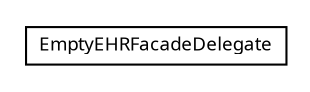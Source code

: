 #!/usr/local/bin/dot
#
# Class diagram 
# Generated by UMLGraph version R5_6 (http://www.umlgraph.org/)
#

digraph G {
	edge [fontname="Trebuchet MS",fontsize=10,labelfontname="Trebuchet MS",labelfontsize=10];
	node [fontname="Trebuchet MS",fontsize=10,shape=plaintext];
	nodesep=0.25;
	ranksep=0.5;
	// se.cambio.cds.model.facade.ehr.plain.EmptyEHRFacadeDelegate
	c33461 [label=<<table title="se.cambio.cds.model.facade.ehr.plain.EmptyEHRFacadeDelegate" border="0" cellborder="1" cellspacing="0" cellpadding="2" port="p" href="./EmptyEHRFacadeDelegate.html">
		<tr><td><table border="0" cellspacing="0" cellpadding="1">
<tr><td align="center" balign="center"><font face="Trebuchet MS"> EmptyEHRFacadeDelegate </font></td></tr>
		</table></td></tr>
		</table>>, URL="./EmptyEHRFacadeDelegate.html", fontname="Trebuchet MS", fontcolor="black", fontsize=9.0];
}


